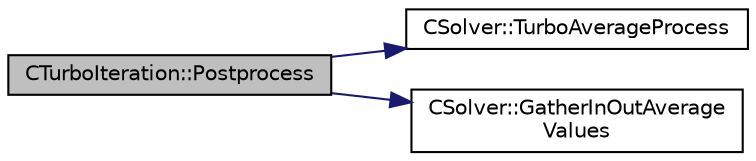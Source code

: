 digraph "CTurboIteration::Postprocess"
{
  edge [fontname="Helvetica",fontsize="10",labelfontname="Helvetica",labelfontsize="10"];
  node [fontname="Helvetica",fontsize="10",shape=record];
  rankdir="LR";
  Node4 [label="CTurboIteration::Postprocess",height=0.2,width=0.4,color="black", fillcolor="grey75", style="filled", fontcolor="black"];
  Node4 -> Node5 [color="midnightblue",fontsize="10",style="solid",fontname="Helvetica"];
  Node5 [label="CSolver::TurboAverageProcess",height=0.2,width=0.4,color="black", fillcolor="white", style="filled",URL="$class_c_solver.html#a3e56fd3e786aaede0430d468b1dbc666",tooltip="virtual member. "];
  Node4 -> Node6 [color="midnightblue",fontsize="10",style="solid",fontname="Helvetica"];
  Node6 [label="CSolver::GatherInOutAverage\lValues",height=0.2,width=0.4,color="black", fillcolor="white", style="filled",URL="$class_c_solver.html#a7ca6f6e8c2fd96eb4468b4064b4de7fe",tooltip="virtual member. "];
}
